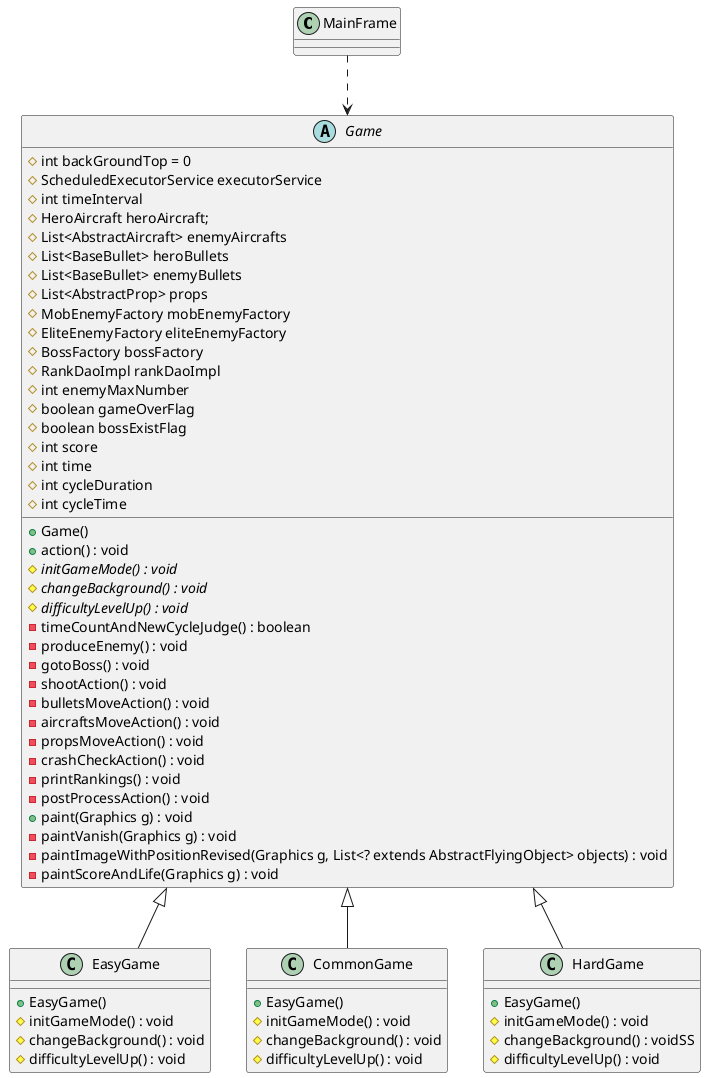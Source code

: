 @startuml
class MainFrame

abstract class Game{
    # int backGroundTop = 0
    # ScheduledExecutorService executorService
    # int timeInterval
    # HeroAircraft heroAircraft;
    # List<AbstractAircraft> enemyAircrafts
    # List<BaseBullet> heroBullets
    # List<BaseBullet> enemyBullets
    # List<AbstractProp> props
    # MobEnemyFactory mobEnemyFactory
    # EliteEnemyFactory eliteEnemyFactory
    # BossFactory bossFactory
    # RankDaoImpl rankDaoImpl
    # int enemyMaxNumber
    # boolean gameOverFlag
    # boolean bossExistFlag
    # int score
    # int time
    # int cycleDuration
    # int cycleTime

    + Game()
    + action() : void
    # {abstract} initGameMode() : void
    # {abstract} changeBackground() : void
    # {abstract} difficultyLevelUp() : void
    - timeCountAndNewCycleJudge() : boolean
    - produceEnemy() : void
    - gotoBoss() : void
    - shootAction() : void
    - bulletsMoveAction() : void
    - aircraftsMoveAction() : void
    - propsMoveAction() : void
    - crashCheckAction() : void
    - printRankings() : void
    - postProcessAction() : void
    + paint(Graphics g) : void
    - paintVanish(Graphics g) : void
    - paintImageWithPositionRevised(Graphics g, List<? extends AbstractFlyingObject> objects) : void
    - paintScoreAndLife(Graphics g) : void
}

class EasyGame{
    + EasyGame()
    # initGameMode() : void
    # changeBackground() : void
    # difficultyLevelUp() : void
}

class CommonGame{
    + EasyGame()
    # initGameMode() : void
    # changeBackground() : void
    # difficultyLevelUp() : void
}

class HardGame{
    + EasyGame()
    # initGameMode() : void
    # changeBackground() : voidSS
    # difficultyLevelUp() : void
}


MainFrame ..> Game
Game <|-- EasyGame
Game <|-- CommonGame
Game <|-- HardGame
@enduml